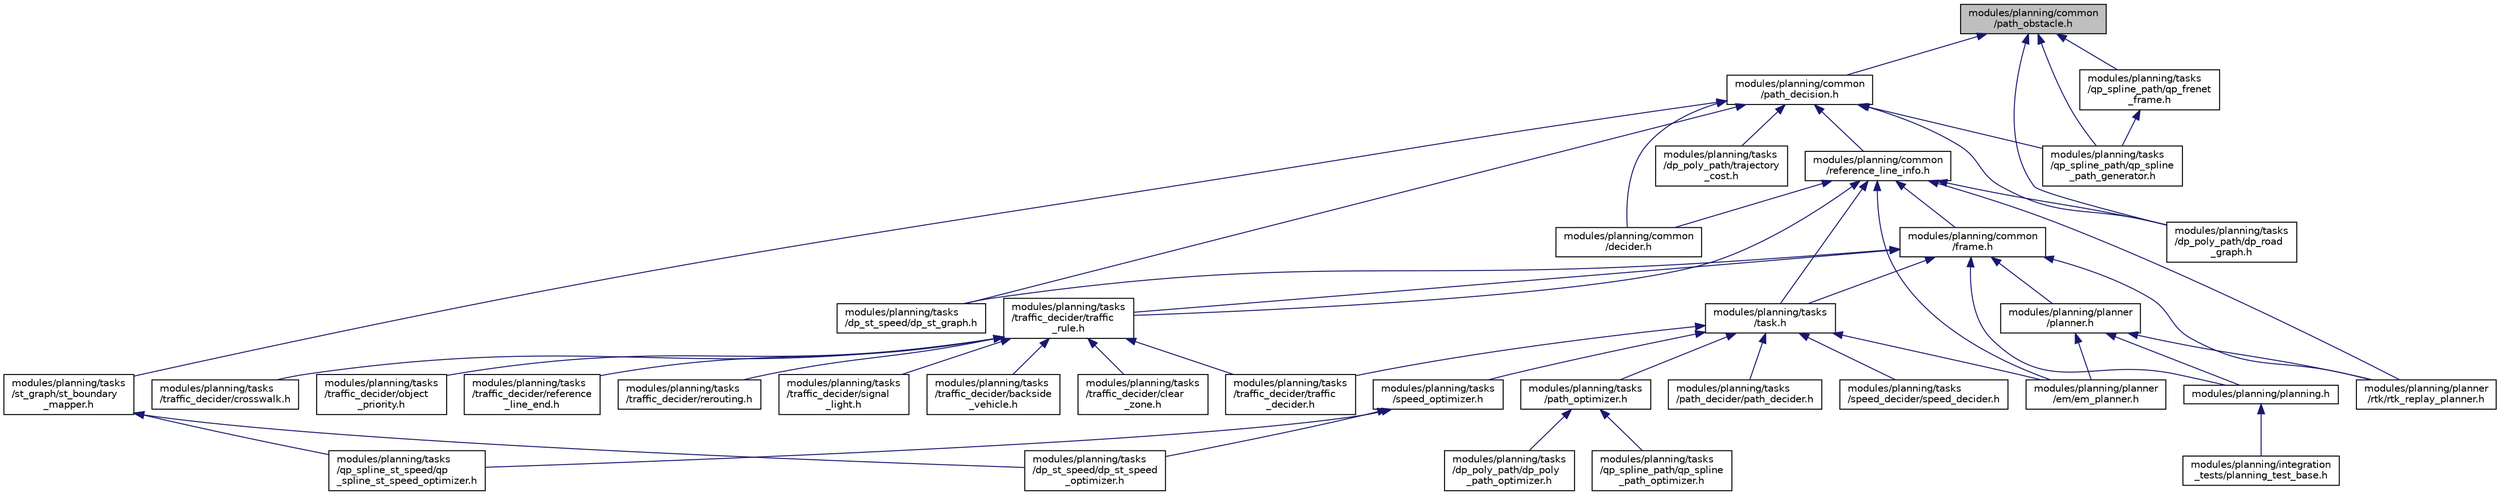 digraph "modules/planning/common/path_obstacle.h"
{
  edge [fontname="Helvetica",fontsize="10",labelfontname="Helvetica",labelfontsize="10"];
  node [fontname="Helvetica",fontsize="10",shape=record];
  Node1 [label="modules/planning/common\l/path_obstacle.h",height=0.2,width=0.4,color="black", fillcolor="grey75", style="filled" fontcolor="black"];
  Node1 -> Node2 [dir="back",color="midnightblue",fontsize="10",style="solid",fontname="Helvetica"];
  Node2 [label="modules/planning/common\l/path_decision.h",height=0.2,width=0.4,color="black", fillcolor="white", style="filled",URL="$path__decision_8h.html"];
  Node2 -> Node3 [dir="back",color="midnightblue",fontsize="10",style="solid",fontname="Helvetica"];
  Node3 [label="modules/planning/common\l/decider.h",height=0.2,width=0.4,color="black", fillcolor="white", style="filled",URL="$decider_8h.html"];
  Node2 -> Node4 [dir="back",color="midnightblue",fontsize="10",style="solid",fontname="Helvetica"];
  Node4 [label="modules/planning/common\l/reference_line_info.h",height=0.2,width=0.4,color="black", fillcolor="white", style="filled",URL="$reference__line__info_8h.html"];
  Node4 -> Node3 [dir="back",color="midnightblue",fontsize="10",style="solid",fontname="Helvetica"];
  Node4 -> Node5 [dir="back",color="midnightblue",fontsize="10",style="solid",fontname="Helvetica"];
  Node5 [label="modules/planning/common\l/frame.h",height=0.2,width=0.4,color="black", fillcolor="white", style="filled",URL="$frame_8h.html"];
  Node5 -> Node6 [dir="back",color="midnightblue",fontsize="10",style="solid",fontname="Helvetica"];
  Node6 [label="modules/planning/planning.h",height=0.2,width=0.4,color="black", fillcolor="white", style="filled",URL="$planning_8h.html"];
  Node6 -> Node7 [dir="back",color="midnightblue",fontsize="10",style="solid",fontname="Helvetica"];
  Node7 [label="modules/planning/integration\l_tests/planning_test_base.h",height=0.2,width=0.4,color="black", fillcolor="white", style="filled",URL="$planning__test__base_8h.html"];
  Node5 -> Node8 [dir="back",color="midnightblue",fontsize="10",style="solid",fontname="Helvetica"];
  Node8 [label="modules/planning/planner\l/planner.h",height=0.2,width=0.4,color="black", fillcolor="white", style="filled",URL="$planner_8h.html"];
  Node8 -> Node6 [dir="back",color="midnightblue",fontsize="10",style="solid",fontname="Helvetica"];
  Node8 -> Node9 [dir="back",color="midnightblue",fontsize="10",style="solid",fontname="Helvetica"];
  Node9 [label="modules/planning/planner\l/em/em_planner.h",height=0.2,width=0.4,color="black", fillcolor="white", style="filled",URL="$em__planner_8h.html"];
  Node8 -> Node10 [dir="back",color="midnightblue",fontsize="10",style="solid",fontname="Helvetica"];
  Node10 [label="modules/planning/planner\l/rtk/rtk_replay_planner.h",height=0.2,width=0.4,color="black", fillcolor="white", style="filled",URL="$rtk__replay__planner_8h.html"];
  Node5 -> Node11 [dir="back",color="midnightblue",fontsize="10",style="solid",fontname="Helvetica"];
  Node11 [label="modules/planning/tasks\l/task.h",height=0.2,width=0.4,color="black", fillcolor="white", style="filled",URL="$task_8h.html"];
  Node11 -> Node9 [dir="back",color="midnightblue",fontsize="10",style="solid",fontname="Helvetica"];
  Node11 -> Node12 [dir="back",color="midnightblue",fontsize="10",style="solid",fontname="Helvetica"];
  Node12 [label="modules/planning/tasks\l/path_optimizer.h",height=0.2,width=0.4,color="black", fillcolor="white", style="filled",URL="$path__optimizer_8h.html"];
  Node12 -> Node13 [dir="back",color="midnightblue",fontsize="10",style="solid",fontname="Helvetica"];
  Node13 [label="modules/planning/tasks\l/dp_poly_path/dp_poly\l_path_optimizer.h",height=0.2,width=0.4,color="black", fillcolor="white", style="filled",URL="$dp__poly__path__optimizer_8h.html"];
  Node12 -> Node14 [dir="back",color="midnightblue",fontsize="10",style="solid",fontname="Helvetica"];
  Node14 [label="modules/planning/tasks\l/qp_spline_path/qp_spline\l_path_optimizer.h",height=0.2,width=0.4,color="black", fillcolor="white", style="filled",URL="$qp__spline__path__optimizer_8h.html"];
  Node11 -> Node15 [dir="back",color="midnightblue",fontsize="10",style="solid",fontname="Helvetica"];
  Node15 [label="modules/planning/tasks\l/speed_optimizer.h",height=0.2,width=0.4,color="black", fillcolor="white", style="filled",URL="$speed__optimizer_8h.html"];
  Node15 -> Node16 [dir="back",color="midnightblue",fontsize="10",style="solid",fontname="Helvetica"];
  Node16 [label="modules/planning/tasks\l/dp_st_speed/dp_st_speed\l_optimizer.h",height=0.2,width=0.4,color="black", fillcolor="white", style="filled",URL="$dp__st__speed__optimizer_8h.html"];
  Node15 -> Node17 [dir="back",color="midnightblue",fontsize="10",style="solid",fontname="Helvetica"];
  Node17 [label="modules/planning/tasks\l/qp_spline_st_speed/qp\l_spline_st_speed_optimizer.h",height=0.2,width=0.4,color="black", fillcolor="white", style="filled",URL="$qp__spline__st__speed__optimizer_8h.html"];
  Node11 -> Node18 [dir="back",color="midnightblue",fontsize="10",style="solid",fontname="Helvetica"];
  Node18 [label="modules/planning/tasks\l/path_decider/path_decider.h",height=0.2,width=0.4,color="black", fillcolor="white", style="filled",URL="$path__decider_8h.html"];
  Node11 -> Node19 [dir="back",color="midnightblue",fontsize="10",style="solid",fontname="Helvetica"];
  Node19 [label="modules/planning/tasks\l/speed_decider/speed_decider.h",height=0.2,width=0.4,color="black", fillcolor="white", style="filled",URL="$speed__decider_8h.html"];
  Node11 -> Node20 [dir="back",color="midnightblue",fontsize="10",style="solid",fontname="Helvetica"];
  Node20 [label="modules/planning/tasks\l/traffic_decider/traffic\l_decider.h",height=0.2,width=0.4,color="black", fillcolor="white", style="filled",URL="$traffic__decider_8h.html"];
  Node5 -> Node10 [dir="back",color="midnightblue",fontsize="10",style="solid",fontname="Helvetica"];
  Node5 -> Node21 [dir="back",color="midnightblue",fontsize="10",style="solid",fontname="Helvetica"];
  Node21 [label="modules/planning/tasks\l/dp_st_speed/dp_st_graph.h",height=0.2,width=0.4,color="black", fillcolor="white", style="filled",URL="$dp__st__graph_8h.html"];
  Node5 -> Node22 [dir="back",color="midnightblue",fontsize="10",style="solid",fontname="Helvetica"];
  Node22 [label="modules/planning/tasks\l/traffic_decider/traffic\l_rule.h",height=0.2,width=0.4,color="black", fillcolor="white", style="filled",URL="$traffic__rule_8h.html"];
  Node22 -> Node23 [dir="back",color="midnightblue",fontsize="10",style="solid",fontname="Helvetica"];
  Node23 [label="modules/planning/tasks\l/traffic_decider/backside\l_vehicle.h",height=0.2,width=0.4,color="black", fillcolor="white", style="filled",URL="$backside__vehicle_8h.html"];
  Node22 -> Node24 [dir="back",color="midnightblue",fontsize="10",style="solid",fontname="Helvetica"];
  Node24 [label="modules/planning/tasks\l/traffic_decider/clear\l_zone.h",height=0.2,width=0.4,color="black", fillcolor="white", style="filled",URL="$clear__zone_8h.html"];
  Node22 -> Node25 [dir="back",color="midnightblue",fontsize="10",style="solid",fontname="Helvetica"];
  Node25 [label="modules/planning/tasks\l/traffic_decider/crosswalk.h",height=0.2,width=0.4,color="black", fillcolor="white", style="filled",URL="$crosswalk_8h.html"];
  Node22 -> Node26 [dir="back",color="midnightblue",fontsize="10",style="solid",fontname="Helvetica"];
  Node26 [label="modules/planning/tasks\l/traffic_decider/object\l_priority.h",height=0.2,width=0.4,color="black", fillcolor="white", style="filled",URL="$object__priority_8h.html"];
  Node22 -> Node27 [dir="back",color="midnightblue",fontsize="10",style="solid",fontname="Helvetica"];
  Node27 [label="modules/planning/tasks\l/traffic_decider/reference\l_line_end.h",height=0.2,width=0.4,color="black", fillcolor="white", style="filled",URL="$reference__line__end_8h.html"];
  Node22 -> Node28 [dir="back",color="midnightblue",fontsize="10",style="solid",fontname="Helvetica"];
  Node28 [label="modules/planning/tasks\l/traffic_decider/rerouting.h",height=0.2,width=0.4,color="black", fillcolor="white", style="filled",URL="$rerouting_8h.html"];
  Node22 -> Node29 [dir="back",color="midnightblue",fontsize="10",style="solid",fontname="Helvetica"];
  Node29 [label="modules/planning/tasks\l/traffic_decider/signal\l_light.h",height=0.2,width=0.4,color="black", fillcolor="white", style="filled",URL="$signal__light_8h.html"];
  Node22 -> Node20 [dir="back",color="midnightblue",fontsize="10",style="solid",fontname="Helvetica"];
  Node4 -> Node9 [dir="back",color="midnightblue",fontsize="10",style="solid",fontname="Helvetica"];
  Node4 -> Node11 [dir="back",color="midnightblue",fontsize="10",style="solid",fontname="Helvetica"];
  Node4 -> Node10 [dir="back",color="midnightblue",fontsize="10",style="solid",fontname="Helvetica"];
  Node4 -> Node30 [dir="back",color="midnightblue",fontsize="10",style="solid",fontname="Helvetica"];
  Node30 [label="modules/planning/tasks\l/dp_poly_path/dp_road\l_graph.h",height=0.2,width=0.4,color="black", fillcolor="white", style="filled",URL="$dp__road__graph_8h.html"];
  Node4 -> Node22 [dir="back",color="midnightblue",fontsize="10",style="solid",fontname="Helvetica"];
  Node2 -> Node30 [dir="back",color="midnightblue",fontsize="10",style="solid",fontname="Helvetica"];
  Node2 -> Node31 [dir="back",color="midnightblue",fontsize="10",style="solid",fontname="Helvetica"];
  Node31 [label="modules/planning/tasks\l/dp_poly_path/trajectory\l_cost.h",height=0.2,width=0.4,color="black", fillcolor="white", style="filled",URL="$trajectory__cost_8h.html"];
  Node2 -> Node21 [dir="back",color="midnightblue",fontsize="10",style="solid",fontname="Helvetica"];
  Node2 -> Node32 [dir="back",color="midnightblue",fontsize="10",style="solid",fontname="Helvetica"];
  Node32 [label="modules/planning/tasks\l/st_graph/st_boundary\l_mapper.h",height=0.2,width=0.4,color="black", fillcolor="white", style="filled",URL="$st__boundary__mapper_8h.html"];
  Node32 -> Node16 [dir="back",color="midnightblue",fontsize="10",style="solid",fontname="Helvetica"];
  Node32 -> Node17 [dir="back",color="midnightblue",fontsize="10",style="solid",fontname="Helvetica"];
  Node2 -> Node33 [dir="back",color="midnightblue",fontsize="10",style="solid",fontname="Helvetica"];
  Node33 [label="modules/planning/tasks\l/qp_spline_path/qp_spline\l_path_generator.h",height=0.2,width=0.4,color="black", fillcolor="white", style="filled",URL="$qp__spline__path__generator_8h.html"];
  Node1 -> Node30 [dir="back",color="midnightblue",fontsize="10",style="solid",fontname="Helvetica"];
  Node1 -> Node34 [dir="back",color="midnightblue",fontsize="10",style="solid",fontname="Helvetica"];
  Node34 [label="modules/planning/tasks\l/qp_spline_path/qp_frenet\l_frame.h",height=0.2,width=0.4,color="black", fillcolor="white", style="filled",URL="$qp__frenet__frame_8h.html",tooltip=": natural coordinate system "];
  Node34 -> Node33 [dir="back",color="midnightblue",fontsize="10",style="solid",fontname="Helvetica"];
  Node1 -> Node33 [dir="back",color="midnightblue",fontsize="10",style="solid",fontname="Helvetica"];
}
